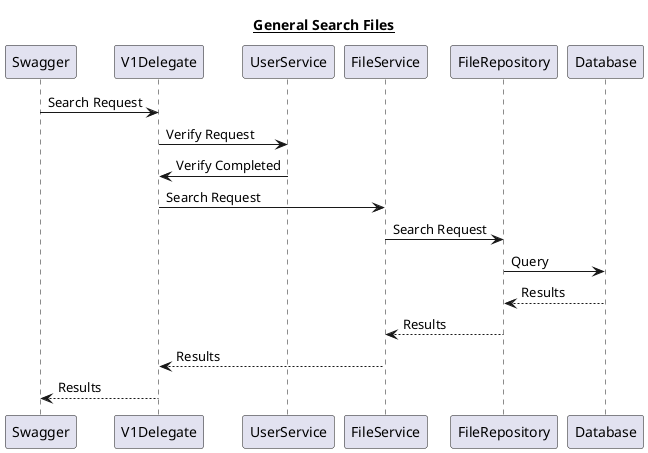 @startuml
title
 <u>General Search Files</u>
end title

Swagger -> V1Delegate: Search Request
V1Delegate -> UserService: Verify Request
UserService -> V1Delegate: Verify Completed
V1Delegate -> FileService: Search Request
FileService -> FileRepository: Search Request
FileRepository -> Database: Query
Database --> FileRepository: Results
FileRepository --> FileService: Results
FileService --> V1Delegate: Results
V1Delegate --> Swagger: Results
@enduml